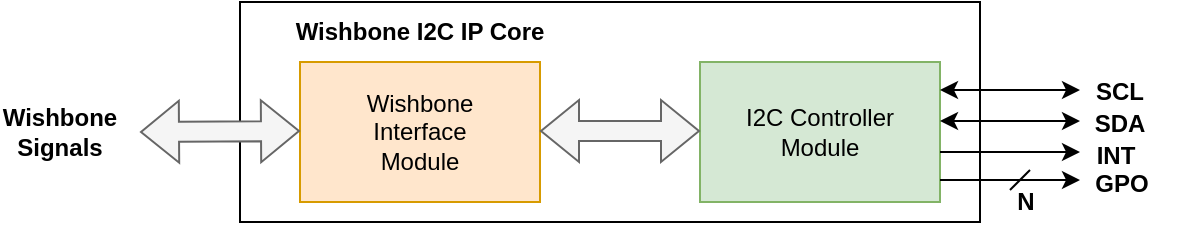 <mxfile version="16.2.3" type="gitlab" pages="3">
  <diagram id="9vNvHSnr2YafrLCOGwgu" name="Basic Architecture">
    <mxGraphModel dx="868" dy="454" grid="0" gridSize="10" guides="1" tooltips="1" connect="1" arrows="1" fold="1" page="1" pageScale="1" pageWidth="850" pageHeight="1100" math="0" shadow="0">
      <root>
        <mxCell id="0" />
        <mxCell id="1" parent="0" />
        <mxCell id="mKUImBvd_qZTCKPaQKs--1" value="" style="group" parent="1" vertex="1" connectable="0">
          <mxGeometry x="53" y="120" width="591" height="110" as="geometry" />
        </mxCell>
        <mxCell id="n6H_h4pPwVsWm4qcuTGs-6" value="" style="rounded=0;whiteSpace=wrap;html=1;fillColor=default;" parent="mKUImBvd_qZTCKPaQKs--1" vertex="1">
          <mxGeometry x="120" width="370" height="110" as="geometry" />
        </mxCell>
        <mxCell id="n6H_h4pPwVsWm4qcuTGs-2" value="Wishbone&lt;br&gt;Interface&lt;br&gt;Module" style="rounded=0;whiteSpace=wrap;html=1;fillColor=#ffe6cc;strokeColor=#d79b00;" parent="mKUImBvd_qZTCKPaQKs--1" vertex="1">
          <mxGeometry x="150" y="30" width="120" height="70" as="geometry" />
        </mxCell>
        <mxCell id="n6H_h4pPwVsWm4qcuTGs-4" value="I2C Controller&lt;br&gt;Module" style="rounded=0;whiteSpace=wrap;html=1;fillColor=#d5e8d4;strokeColor=#82b366;" parent="mKUImBvd_qZTCKPaQKs--1" vertex="1">
          <mxGeometry x="350" y="30" width="120" height="70" as="geometry" />
        </mxCell>
        <mxCell id="n6H_h4pPwVsWm4qcuTGs-5" value="" style="shape=flexArrow;endArrow=classic;startArrow=classic;html=1;rounded=0;fillColor=#f5f5f5;strokeColor=#666666;" parent="mKUImBvd_qZTCKPaQKs--1" edge="1">
          <mxGeometry width="100" height="100" relative="1" as="geometry">
            <mxPoint x="270" y="64.5" as="sourcePoint" />
            <mxPoint x="350" y="64.5" as="targetPoint" />
          </mxGeometry>
        </mxCell>
        <mxCell id="n6H_h4pPwVsWm4qcuTGs-7" value="Wishbone I2C IP Core" style="text;html=1;strokeColor=none;fillColor=none;align=center;verticalAlign=middle;whiteSpace=wrap;rounded=0;fontStyle=1" parent="mKUImBvd_qZTCKPaQKs--1" vertex="1">
          <mxGeometry x="135" y="5" width="150" height="20" as="geometry" />
        </mxCell>
        <mxCell id="n6H_h4pPwVsWm4qcuTGs-8" value="" style="shape=flexArrow;endArrow=classic;startArrow=classic;html=1;rounded=0;fillColor=#f5f5f5;strokeColor=#666666;" parent="mKUImBvd_qZTCKPaQKs--1" edge="1">
          <mxGeometry width="100" height="100" relative="1" as="geometry">
            <mxPoint x="70" y="65" as="sourcePoint" />
            <mxPoint x="150" y="64.5" as="targetPoint" />
          </mxGeometry>
        </mxCell>
        <mxCell id="n6H_h4pPwVsWm4qcuTGs-10" value="&lt;b&gt;Wishbone&lt;br&gt;Signals&lt;/b&gt;" style="text;html=1;strokeColor=none;fillColor=none;align=center;verticalAlign=middle;whiteSpace=wrap;rounded=0;" parent="mKUImBvd_qZTCKPaQKs--1" vertex="1">
          <mxGeometry y="50" width="60" height="30" as="geometry" />
        </mxCell>
        <mxCell id="n6H_h4pPwVsWm4qcuTGs-13" value="" style="endArrow=classic;startArrow=classic;html=1;rounded=0;" parent="mKUImBvd_qZTCKPaQKs--1" edge="1">
          <mxGeometry width="50" height="50" relative="1" as="geometry">
            <mxPoint x="470" y="44" as="sourcePoint" />
            <mxPoint x="540" y="44" as="targetPoint" />
          </mxGeometry>
        </mxCell>
        <mxCell id="n6H_h4pPwVsWm4qcuTGs-14" value="" style="endArrow=classic;startArrow=classic;html=1;rounded=0;" parent="mKUImBvd_qZTCKPaQKs--1" edge="1">
          <mxGeometry width="50" height="50" relative="1" as="geometry">
            <mxPoint x="470" y="59.5" as="sourcePoint" />
            <mxPoint x="540" y="59.5" as="targetPoint" />
          </mxGeometry>
        </mxCell>
        <mxCell id="n6H_h4pPwVsWm4qcuTGs-15" value="" style="endArrow=classic;html=1;rounded=0;" parent="mKUImBvd_qZTCKPaQKs--1" edge="1">
          <mxGeometry width="50" height="50" relative="1" as="geometry">
            <mxPoint x="470" y="75" as="sourcePoint" />
            <mxPoint x="540" y="75" as="targetPoint" />
          </mxGeometry>
        </mxCell>
        <mxCell id="n6H_h4pPwVsWm4qcuTGs-16" value="" style="endArrow=classic;html=1;rounded=0;" parent="mKUImBvd_qZTCKPaQKs--1" edge="1">
          <mxGeometry width="50" height="50" relative="1" as="geometry">
            <mxPoint x="470" y="89" as="sourcePoint" />
            <mxPoint x="540" y="89" as="targetPoint" />
          </mxGeometry>
        </mxCell>
        <mxCell id="n6H_h4pPwVsWm4qcuTGs-18" value="" style="endArrow=none;html=1;rounded=0;" parent="mKUImBvd_qZTCKPaQKs--1" edge="1">
          <mxGeometry width="50" height="50" relative="1" as="geometry">
            <mxPoint x="505" y="94" as="sourcePoint" />
            <mxPoint x="515" y="84" as="targetPoint" />
          </mxGeometry>
        </mxCell>
        <mxCell id="n6H_h4pPwVsWm4qcuTGs-19" value="&lt;b&gt;SCL&lt;/b&gt;" style="text;html=1;strokeColor=none;fillColor=none;align=center;verticalAlign=middle;whiteSpace=wrap;rounded=0;" parent="mKUImBvd_qZTCKPaQKs--1" vertex="1">
          <mxGeometry x="530" y="30" width="60" height="30" as="geometry" />
        </mxCell>
        <mxCell id="n6H_h4pPwVsWm4qcuTGs-20" value="&lt;b&gt;SDA&lt;/b&gt;" style="text;html=1;strokeColor=none;fillColor=none;align=center;verticalAlign=middle;whiteSpace=wrap;rounded=0;" parent="mKUImBvd_qZTCKPaQKs--1" vertex="1">
          <mxGeometry x="530" y="46" width="60" height="30" as="geometry" />
        </mxCell>
        <mxCell id="n6H_h4pPwVsWm4qcuTGs-21" value="&lt;b&gt;INT&lt;/b&gt;" style="text;html=1;strokeColor=none;fillColor=none;align=center;verticalAlign=middle;whiteSpace=wrap;rounded=0;" parent="mKUImBvd_qZTCKPaQKs--1" vertex="1">
          <mxGeometry x="528" y="62" width="60" height="30" as="geometry" />
        </mxCell>
        <mxCell id="n6H_h4pPwVsWm4qcuTGs-22" value="&lt;b&gt;GPO&lt;/b&gt;" style="text;html=1;strokeColor=none;fillColor=none;align=center;verticalAlign=middle;whiteSpace=wrap;rounded=0;" parent="mKUImBvd_qZTCKPaQKs--1" vertex="1">
          <mxGeometry x="531" y="76" width="60" height="30" as="geometry" />
        </mxCell>
        <mxCell id="n6H_h4pPwVsWm4qcuTGs-23" value="&lt;b&gt;N&lt;/b&gt;" style="text;html=1;strokeColor=none;fillColor=none;align=center;verticalAlign=middle;whiteSpace=wrap;rounded=0;" parent="mKUImBvd_qZTCKPaQKs--1" vertex="1">
          <mxGeometry x="498" y="90" width="30" height="20" as="geometry" />
        </mxCell>
      </root>
    </mxGraphModel>
  </diagram>
  <diagram id="ZqN-e66zeyAPTF7NhxVA" name="Verification Environment">
    <mxGraphModel dx="868" dy="454" grid="0" gridSize="10" guides="1" tooltips="1" connect="1" arrows="1" fold="1" page="1" pageScale="1" pageWidth="850" pageHeight="1100" math="0" shadow="0">
      <root>
        <mxCell id="IGPod6j0KYinlb2H3mEN-0" />
        <mxCell id="IGPod6j0KYinlb2H3mEN-1" parent="IGPod6j0KYinlb2H3mEN-0" />
        <mxCell id="198IMb1ZNUowcCSAcffX-0" value="" style="group" parent="IGPod6j0KYinlb2H3mEN-1" vertex="1" connectable="0">
          <mxGeometry x="175" y="130" width="496" height="130" as="geometry" />
        </mxCell>
        <mxCell id="V53_TuIMGbZcTDL-4Ub2-1" value="" style="rounded=0;whiteSpace=wrap;html=1;fillColor=#f5f5f5;strokeColor=#666666;gradientColor=#b3b3b3;" parent="198IMb1ZNUowcCSAcffX-0" vertex="1">
          <mxGeometry x="9" width="356" height="130" as="geometry" />
        </mxCell>
        <mxCell id="V53_TuIMGbZcTDL-4Ub2-2" value="Wishbone&lt;br&gt;Transactions&lt;br&gt;Generator" style="rounded=0;whiteSpace=wrap;html=1;fillColor=#dae8fc;strokeColor=#6c8ebf;" parent="198IMb1ZNUowcCSAcffX-0" vertex="1">
          <mxGeometry x="25" y="30" width="120" height="70" as="geometry" />
        </mxCell>
        <mxCell id="CA1tHqMjEtXTBTyHHKLN-3" style="edgeStyle=orthogonalEdgeStyle;rounded=0;orthogonalLoop=1;jettySize=auto;html=1;exitX=0;exitY=0.75;exitDx=0;exitDy=0;entryX=1;entryY=0.75;entryDx=0;entryDy=0;" parent="198IMb1ZNUowcCSAcffX-0" source="V53_TuIMGbZcTDL-4Ub2-3" target="V53_TuIMGbZcTDL-4Ub2-2" edge="1">
          <mxGeometry relative="1" as="geometry" />
        </mxCell>
        <mxCell id="V53_TuIMGbZcTDL-4Ub2-3" value="Wishbone&lt;br&gt;I2C IP Core" style="rounded=0;whiteSpace=wrap;html=1;fillColor=#e1d5e7;strokeColor=#9673a6;" parent="198IMb1ZNUowcCSAcffX-0" vertex="1">
          <mxGeometry x="225" y="30" width="120" height="70" as="geometry" />
        </mxCell>
        <mxCell id="V53_TuIMGbZcTDL-4Ub2-4" value="" style="shape=flexArrow;endArrow=classic;startArrow=classic;html=1;rounded=0;fillColor=#f5f5f5;strokeColor=#666666;" parent="198IMb1ZNUowcCSAcffX-0" edge="1">
          <mxGeometry width="100" height="100" relative="1" as="geometry">
            <mxPoint x="145" y="51.5" as="sourcePoint" />
            <mxPoint x="225" y="51.5" as="targetPoint" />
          </mxGeometry>
        </mxCell>
        <mxCell id="V53_TuIMGbZcTDL-4Ub2-5" value="DE1-SoC Dev Board" style="text;html=1;strokeColor=none;fillColor=none;align=center;verticalAlign=middle;whiteSpace=wrap;rounded=0;fontStyle=1" parent="198IMb1ZNUowcCSAcffX-0" vertex="1">
          <mxGeometry y="106" width="150" height="20" as="geometry" />
        </mxCell>
        <mxCell id="V53_TuIMGbZcTDL-4Ub2-7" value="&lt;b&gt;Wishbone&lt;br&gt;Signals&lt;/b&gt;" style="text;html=1;strokeColor=none;fillColor=none;align=center;verticalAlign=middle;whiteSpace=wrap;rounded=0;" parent="198IMb1ZNUowcCSAcffX-0" vertex="1">
          <mxGeometry x="155" y="3" width="60" height="30" as="geometry" />
        </mxCell>
        <mxCell id="V53_TuIMGbZcTDL-4Ub2-8" value="" style="endArrow=classic;startArrow=classic;html=1;rounded=0;" parent="198IMb1ZNUowcCSAcffX-0" edge="1">
          <mxGeometry width="50" height="50" relative="1" as="geometry">
            <mxPoint x="345" y="51" as="sourcePoint" />
            <mxPoint x="415" y="51" as="targetPoint" />
          </mxGeometry>
        </mxCell>
        <mxCell id="V53_TuIMGbZcTDL-4Ub2-9" value="" style="endArrow=classic;startArrow=classic;html=1;rounded=0;" parent="198IMb1ZNUowcCSAcffX-0" edge="1">
          <mxGeometry width="50" height="50" relative="1" as="geometry">
            <mxPoint x="345" y="66.5" as="sourcePoint" />
            <mxPoint x="415" y="66.5" as="targetPoint" />
          </mxGeometry>
        </mxCell>
        <mxCell id="V53_TuIMGbZcTDL-4Ub2-11" value="" style="endArrow=classic;html=1;rounded=0;" parent="198IMb1ZNUowcCSAcffX-0" edge="1">
          <mxGeometry width="50" height="50" relative="1" as="geometry">
            <mxPoint x="345" y="85" as="sourcePoint" />
            <mxPoint x="415" y="85" as="targetPoint" />
          </mxGeometry>
        </mxCell>
        <mxCell id="V53_TuIMGbZcTDL-4Ub2-12" value="" style="endArrow=none;html=1;rounded=0;" parent="198IMb1ZNUowcCSAcffX-0" edge="1">
          <mxGeometry width="50" height="50" relative="1" as="geometry">
            <mxPoint x="380" y="90" as="sourcePoint" />
            <mxPoint x="390" y="80" as="targetPoint" />
          </mxGeometry>
        </mxCell>
        <mxCell id="V53_TuIMGbZcTDL-4Ub2-13" value="&lt;b&gt;SCL&lt;/b&gt;" style="text;html=1;strokeColor=none;fillColor=none;align=center;verticalAlign=middle;whiteSpace=wrap;rounded=0;" parent="198IMb1ZNUowcCSAcffX-0" vertex="1">
          <mxGeometry x="355" y="28" width="60" height="30" as="geometry" />
        </mxCell>
        <mxCell id="V53_TuIMGbZcTDL-4Ub2-14" value="&lt;b&gt;SDA&lt;/b&gt;" style="text;html=1;strokeColor=none;fillColor=none;align=center;verticalAlign=middle;whiteSpace=wrap;rounded=0;" parent="198IMb1ZNUowcCSAcffX-0" vertex="1">
          <mxGeometry x="355" y="45" width="60" height="30" as="geometry" />
        </mxCell>
        <mxCell id="V53_TuIMGbZcTDL-4Ub2-15" value="&lt;b&gt;INT&lt;/b&gt;" style="text;html=1;strokeColor=none;fillColor=none;align=center;verticalAlign=middle;whiteSpace=wrap;rounded=0;" parent="198IMb1ZNUowcCSAcffX-0" vertex="1">
          <mxGeometry x="157" y="60" width="60" height="30" as="geometry" />
        </mxCell>
        <mxCell id="V53_TuIMGbZcTDL-4Ub2-16" value="&lt;b&gt;GPO&lt;/b&gt;" style="text;html=1;strokeColor=none;fillColor=none;align=center;verticalAlign=middle;whiteSpace=wrap;rounded=0;" parent="198IMb1ZNUowcCSAcffX-0" vertex="1">
          <mxGeometry x="355" y="60" width="60" height="30" as="geometry" />
        </mxCell>
        <mxCell id="V53_TuIMGbZcTDL-4Ub2-17" value="&lt;b&gt;N&lt;/b&gt;" style="text;html=1;strokeColor=none;fillColor=none;align=center;verticalAlign=middle;whiteSpace=wrap;rounded=0;" parent="198IMb1ZNUowcCSAcffX-0" vertex="1">
          <mxGeometry x="373" y="86" width="30" height="20" as="geometry" />
        </mxCell>
        <mxCell id="CA1tHqMjEtXTBTyHHKLN-4" value="I2C&lt;br&gt;Test Device" style="rounded=0;whiteSpace=wrap;html=1;fillColor=#f8cecc;strokeColor=#b85450;" parent="198IMb1ZNUowcCSAcffX-0" vertex="1">
          <mxGeometry x="415" y="38" width="81" height="60" as="geometry" />
        </mxCell>
      </root>
    </mxGraphModel>
  </diagram>
  <diagram id="4TJx0FhAm24X1bX6hS0S" name="Detailed Architecture">
    <mxGraphModel dx="1073" dy="552" grid="1" gridSize="10" guides="1" tooltips="1" connect="1" arrows="1" fold="1" page="1" pageScale="1" pageWidth="850" pageHeight="1100" math="0" shadow="0">
      <root>
        <mxCell id="JV5s-islnB7Vi0WG2Qqv-0" />
        <mxCell id="JV5s-islnB7Vi0WG2Qqv-1" parent="JV5s-islnB7Vi0WG2Qqv-0" />
        <mxCell id="JQD9QzJ0_uBA6nUd0s_c-20" value="Register Module" style="rounded=0;whiteSpace=wrap;html=1;verticalAlign=top;fontSize=16;fontStyle=1;fillColor=#fff2cc;gradientColor=#ffd966;strokeColor=#d6b656;" vertex="1" parent="JV5s-islnB7Vi0WG2Qqv-1">
          <mxGeometry x="120" y="40" width="220" height="400" as="geometry" />
        </mxCell>
        <mxCell id="JQD9QzJ0_uBA6nUd0s_c-12" value="Tx Register" style="rounded=0;whiteSpace=wrap;html=1;fillColor=#d5e8d4;strokeColor=#82b366;" vertex="1" parent="JV5s-islnB7Vi0WG2Qqv-1">
          <mxGeometry x="140" y="80" width="160" height="40" as="geometry" />
        </mxCell>
        <mxCell id="JQD9QzJ0_uBA6nUd0s_c-13" value="Rx Register" style="rounded=0;whiteSpace=wrap;html=1;fillColor=#f8cecc;strokeColor=#b85450;" vertex="1" parent="JV5s-islnB7Vi0WG2Qqv-1">
          <mxGeometry x="140" y="130" width="160" height="40" as="geometry" />
        </mxCell>
        <mxCell id="JQD9QzJ0_uBA6nUd0s_c-14" value="Control Register" style="rounded=0;whiteSpace=wrap;html=1;fillColor=#dae8fc;strokeColor=#6c8ebf;" vertex="1" parent="JV5s-islnB7Vi0WG2Qqv-1">
          <mxGeometry x="140" y="180" width="160" height="40" as="geometry" />
        </mxCell>
        <mxCell id="JQD9QzJ0_uBA6nUd0s_c-15" value="Status Register" style="rounded=0;whiteSpace=wrap;html=1;fillColor=#ffe6cc;strokeColor=#d79b00;" vertex="1" parent="JV5s-islnB7Vi0WG2Qqv-1">
          <mxGeometry x="140" y="230" width="160" height="40" as="geometry" />
        </mxCell>
        <mxCell id="JQD9QzJ0_uBA6nUd0s_c-16" value="Command Register" style="rounded=0;whiteSpace=wrap;html=1;fillColor=#fff2cc;strokeColor=#d6b656;" vertex="1" parent="JV5s-islnB7Vi0WG2Qqv-1">
          <mxGeometry x="140" y="280" width="160" height="40" as="geometry" />
        </mxCell>
        <mxCell id="JQD9QzJ0_uBA6nUd0s_c-17" value="Slave Address Register" style="rounded=0;whiteSpace=wrap;html=1;fillColor=#d0cee2;strokeColor=#56517e;" vertex="1" parent="JV5s-islnB7Vi0WG2Qqv-1">
          <mxGeometry x="140" y="330" width="160" height="40" as="geometry" />
        </mxCell>
        <mxCell id="JQD9QzJ0_uBA6nUd0s_c-18" value="GPO Register" style="rounded=0;whiteSpace=wrap;html=1;fillColor=#b0e3e6;strokeColor=#0e8088;" vertex="1" parent="JV5s-islnB7Vi0WG2Qqv-1">
          <mxGeometry x="140" y="380" width="160" height="40" as="geometry" />
        </mxCell>
        <mxCell id="JQD9QzJ0_uBA6nUd0s_c-21" value="I2C Controller Module" style="rounded=0;whiteSpace=wrap;html=1;verticalAlign=top;fontStyle=1;fontSize=16;fillColor=#fff2cc;gradientColor=#ffd966;strokeColor=#d6b656;" vertex="1" parent="JV5s-islnB7Vi0WG2Qqv-1">
          <mxGeometry x="700" y="40" width="360" height="400" as="geometry" />
        </mxCell>
        <mxCell id="JQD9QzJ0_uBA6nUd0s_c-22" value="FIFO Buffer Module" style="rounded=0;whiteSpace=wrap;html=1;fontSize=16;fontStyle=1;verticalAlign=top;fillColor=#fff2cc;gradientColor=#ffd966;strokeColor=#d6b656;" vertex="1" parent="JV5s-islnB7Vi0WG2Qqv-1">
          <mxGeometry x="420" y="140" width="200" height="200" as="geometry" />
        </mxCell>
        <mxCell id="JQD9QzJ0_uBA6nUd0s_c-23" value="Tx FIFO Buffer" style="rounded=0;whiteSpace=wrap;html=1;fontSize=16;fillColor=#008a00;fontColor=#ffffff;strokeColor=#005700;" vertex="1" parent="JV5s-islnB7Vi0WG2Qqv-1">
          <mxGeometry x="440" y="180" width="160" height="60" as="geometry" />
        </mxCell>
        <mxCell id="JQD9QzJ0_uBA6nUd0s_c-24" value="Rx FIFO Buffer" style="rounded=0;whiteSpace=wrap;html=1;fontSize=16;fillColor=#e51400;fontColor=#ffffff;strokeColor=#B20000;" vertex="1" parent="JV5s-islnB7Vi0WG2Qqv-1">
          <mxGeometry x="440" y="260" width="160" height="60" as="geometry" />
        </mxCell>
        <mxCell id="JQD9QzJ0_uBA6nUd0s_c-25" value="Clock Generator" style="rounded=0;whiteSpace=wrap;html=1;fontSize=16;fillColor=#0050ef;fontColor=#ffffff;strokeColor=#001DBC;" vertex="1" parent="JV5s-islnB7Vi0WG2Qqv-1">
          <mxGeometry x="770" y="130" width="220" height="60" as="geometry" />
        </mxCell>
        <mxCell id="JQD9QzJ0_uBA6nUd0s_c-26" value="" style="endArrow=classic;html=1;rounded=0;fontSize=16;exitX=1;exitY=0.25;exitDx=0;exitDy=0;fillColor=#0050ef;strokeColor=#001DBC;" edge="1" parent="JV5s-islnB7Vi0WG2Qqv-1" source="JQD9QzJ0_uBA6nUd0s_c-14" target="JQD9QzJ0_uBA6nUd0s_c-25">
          <mxGeometry width="50" height="50" relative="1" as="geometry">
            <mxPoint x="360" y="75" as="sourcePoint" />
            <mxPoint x="460" y="75" as="targetPoint" />
            <Array as="points">
              <mxPoint x="380" y="190" />
              <mxPoint x="380" y="90" />
              <mxPoint x="640" y="90" />
              <mxPoint x="640" y="160" />
              <mxPoint x="680" y="160" />
            </Array>
          </mxGeometry>
        </mxCell>
        <mxCell id="JQD9QzJ0_uBA6nUd0s_c-27" value="Data Shift Register" style="rounded=0;whiteSpace=wrap;html=1;fontSize=16;fillColor=#fa6800;fontColor=#000000;strokeColor=#C73500;" vertex="1" parent="JV5s-islnB7Vi0WG2Qqv-1">
          <mxGeometry x="770" y="230" width="220" height="60" as="geometry" />
        </mxCell>
        <mxCell id="JQD9QzJ0_uBA6nUd0s_c-28" value="" style="endArrow=classic;html=1;rounded=0;fontSize=16;entryX=0;entryY=0.25;entryDx=0;entryDy=0;exitX=1;exitY=0.5;exitDx=0;exitDy=0;fillColor=#008a00;strokeColor=#005700;" edge="1" parent="JV5s-islnB7Vi0WG2Qqv-1" source="JQD9QzJ0_uBA6nUd0s_c-23" target="JQD9QzJ0_uBA6nUd0s_c-27">
          <mxGeometry width="50" height="50" relative="1" as="geometry">
            <mxPoint x="580" y="240" as="sourcePoint" />
            <mxPoint x="630" y="190" as="targetPoint" />
            <Array as="points">
              <mxPoint x="640" y="210" />
              <mxPoint x="640" y="230" />
              <mxPoint x="640" y="245" />
            </Array>
          </mxGeometry>
        </mxCell>
        <mxCell id="JQD9QzJ0_uBA6nUd0s_c-30" value="" style="endArrow=classic;html=1;rounded=0;fontSize=16;entryX=0;entryY=0.5;entryDx=0;entryDy=0;exitX=1;exitY=0.5;exitDx=0;exitDy=0;fillColor=#008a00;strokeColor=#005700;" edge="1" parent="JV5s-islnB7Vi0WG2Qqv-1" source="JQD9QzJ0_uBA6nUd0s_c-12" target="JQD9QzJ0_uBA6nUd0s_c-23">
          <mxGeometry width="50" height="50" relative="1" as="geometry">
            <mxPoint x="310" y="150" as="sourcePoint" />
            <mxPoint x="360" y="100" as="targetPoint" />
            <Array as="points">
              <mxPoint x="360" y="100" />
              <mxPoint x="360" y="210" />
            </Array>
          </mxGeometry>
        </mxCell>
        <mxCell id="JQD9QzJ0_uBA6nUd0s_c-31" value="" style="endArrow=classic;html=1;rounded=0;fontSize=16;entryX=1;entryY=0.5;entryDx=0;entryDy=0;exitX=0;exitY=0.75;exitDx=0;exitDy=0;fillColor=#e51400;strokeColor=#B20000;" edge="1" parent="JV5s-islnB7Vi0WG2Qqv-1" source="JQD9QzJ0_uBA6nUd0s_c-27" target="JQD9QzJ0_uBA6nUd0s_c-24">
          <mxGeometry width="50" height="50" relative="1" as="geometry">
            <mxPoint x="590" y="350" as="sourcePoint" />
            <mxPoint x="640" y="300" as="targetPoint" />
            <Array as="points">
              <mxPoint x="640" y="275" />
              <mxPoint x="640" y="290" />
            </Array>
          </mxGeometry>
        </mxCell>
        <mxCell id="JQD9QzJ0_uBA6nUd0s_c-32" value="" style="endArrow=classic;html=1;rounded=0;fontSize=16;exitX=0;exitY=0.5;exitDx=0;exitDy=0;entryX=1;entryY=0.5;entryDx=0;entryDy=0;fillColor=#e51400;strokeColor=#B20000;" edge="1" parent="JV5s-islnB7Vi0WG2Qqv-1" source="JQD9QzJ0_uBA6nUd0s_c-24" target="JQD9QzJ0_uBA6nUd0s_c-13">
          <mxGeometry width="50" height="50" relative="1" as="geometry">
            <mxPoint x="320" y="370" as="sourcePoint" />
            <mxPoint x="340" y="240" as="targetPoint" />
            <Array as="points">
              <mxPoint x="400" y="290" />
              <mxPoint x="400" y="150" />
            </Array>
          </mxGeometry>
        </mxCell>
        <mxCell id="JQD9QzJ0_uBA6nUd0s_c-33" value="Interrupt Generator" style="rounded=0;whiteSpace=wrap;html=1;fontSize=16;fillColor=#76608a;fontColor=#ffffff;strokeColor=#432D57;" vertex="1" parent="JV5s-islnB7Vi0WG2Qqv-1">
          <mxGeometry x="770" y="330" width="220" height="60" as="geometry" />
        </mxCell>
        <mxCell id="JQD9QzJ0_uBA6nUd0s_c-34" value="" style="endArrow=classic;html=1;rounded=0;fontSize=16;exitX=1;exitY=0.5;exitDx=0;exitDy=0;fillColor=#b0e3e6;strokeColor=#0e8088;" edge="1" parent="JV5s-islnB7Vi0WG2Qqv-1" source="JQD9QzJ0_uBA6nUd0s_c-18">
          <mxGeometry width="50" height="50" relative="1" as="geometry">
            <mxPoint x="540" y="430" as="sourcePoint" />
            <mxPoint x="1140" y="400" as="targetPoint" />
          </mxGeometry>
        </mxCell>
        <mxCell id="JQD9QzJ0_uBA6nUd0s_c-39" value="GPO" style="edgeLabel;html=1;align=center;verticalAlign=middle;resizable=0;points=[];fontSize=12;" vertex="1" connectable="0" parent="JQD9QzJ0_uBA6nUd0s_c-34">
          <mxGeometry x="0.939" y="1" relative="1" as="geometry">
            <mxPoint x="-4" y="-9" as="offset" />
          </mxGeometry>
        </mxCell>
        <mxCell id="JQD9QzJ0_uBA6nUd0s_c-35" value="" style="endArrow=classic;html=1;rounded=0;fontSize=16;exitX=1;exitY=0.5;exitDx=0;exitDy=0;fillColor=#76608a;strokeColor=#432D57;" edge="1" parent="JV5s-islnB7Vi0WG2Qqv-1">
          <mxGeometry width="50" height="50" relative="1" as="geometry">
            <mxPoint x="990" y="359.9" as="sourcePoint" />
            <mxPoint x="1140" y="359.9" as="targetPoint" />
            <Array as="points" />
          </mxGeometry>
        </mxCell>
        <mxCell id="JQD9QzJ0_uBA6nUd0s_c-36" value="INT" style="edgeLabel;html=1;align=center;verticalAlign=middle;resizable=0;points=[];fontSize=12;" vertex="1" connectable="0" parent="JQD9QzJ0_uBA6nUd0s_c-35">
          <mxGeometry x="0.241" relative="1" as="geometry">
            <mxPoint x="27" y="-10" as="offset" />
          </mxGeometry>
        </mxCell>
        <mxCell id="JQD9QzJ0_uBA6nUd0s_c-41" value="" style="endArrow=classic;startArrow=classic;html=1;rounded=0;fontSize=16;exitX=0.995;exitY=0.542;exitDx=0;exitDy=0;exitPerimeter=0;fillColor=#fa6800;strokeColor=#C73500;" edge="1" parent="JV5s-islnB7Vi0WG2Qqv-1" source="JQD9QzJ0_uBA6nUd0s_c-27">
          <mxGeometry width="50" height="50" relative="1" as="geometry">
            <mxPoint x="990" y="290" as="sourcePoint" />
            <mxPoint x="1140" y="263" as="targetPoint" />
          </mxGeometry>
        </mxCell>
        <mxCell id="JQD9QzJ0_uBA6nUd0s_c-42" value="SDA" style="edgeLabel;html=1;align=center;verticalAlign=middle;resizable=0;points=[];fontSize=12;" vertex="1" connectable="0" parent="JQD9QzJ0_uBA6nUd0s_c-41">
          <mxGeometry x="0.653" relative="1" as="geometry">
            <mxPoint x="-4" y="-13" as="offset" />
          </mxGeometry>
        </mxCell>
        <mxCell id="JQD9QzJ0_uBA6nUd0s_c-43" value="" style="endArrow=classic;html=1;rounded=0;fontSize=16;exitX=1;exitY=0.5;exitDx=0;exitDy=0;" edge="1" parent="JV5s-islnB7Vi0WG2Qqv-1" source="JQD9QzJ0_uBA6nUd0s_c-25">
          <mxGeometry width="50" height="50" relative="1" as="geometry">
            <mxPoint x="990" y="210" as="sourcePoint" />
            <mxPoint x="1140" y="160" as="targetPoint" />
          </mxGeometry>
        </mxCell>
        <mxCell id="JQD9QzJ0_uBA6nUd0s_c-44" value="SCK" style="edgeLabel;html=1;align=center;verticalAlign=middle;resizable=0;points=[];fontSize=12;" vertex="1" connectable="0" parent="JQD9QzJ0_uBA6nUd0s_c-43">
          <mxGeometry x="0.529" y="1" relative="1" as="geometry">
            <mxPoint x="5" y="-9" as="offset" />
          </mxGeometry>
        </mxCell>
        <mxCell id="JQD9QzJ0_uBA6nUd0s_c-45" value="" style="endArrow=classic;html=1;rounded=0;fontSize=16;entryX=0;entryY=0.5;entryDx=0;entryDy=0;fillColor=#d5e8d4;strokeColor=#82b366;" edge="1" parent="JV5s-islnB7Vi0WG2Qqv-1" target="JQD9QzJ0_uBA6nUd0s_c-12">
          <mxGeometry width="50" height="50" relative="1" as="geometry">
            <mxPoint x="40" y="100" as="sourcePoint" />
            <mxPoint x="80" y="80" as="targetPoint" />
          </mxGeometry>
        </mxCell>
        <mxCell id="JQD9QzJ0_uBA6nUd0s_c-46" value="DAT_I" style="edgeLabel;html=1;align=center;verticalAlign=middle;resizable=0;points=[];fontSize=12;" vertex="1" connectable="0" parent="JQD9QzJ0_uBA6nUd0s_c-45">
          <mxGeometry x="-0.803" y="-1" relative="1" as="geometry">
            <mxPoint x="10" y="-11" as="offset" />
          </mxGeometry>
        </mxCell>
        <mxCell id="JQD9QzJ0_uBA6nUd0s_c-47" value="" style="endArrow=classic;html=1;rounded=0;fontSize=16;fillColor=#f8cecc;strokeColor=#b85450;" edge="1" parent="JV5s-islnB7Vi0WG2Qqv-1">
          <mxGeometry width="50" height="50" relative="1" as="geometry">
            <mxPoint x="140" y="150" as="sourcePoint" />
            <mxPoint x="40" y="150" as="targetPoint" />
            <Array as="points">
              <mxPoint x="90" y="150" />
            </Array>
          </mxGeometry>
        </mxCell>
        <mxCell id="JQD9QzJ0_uBA6nUd0s_c-48" value="DAT_O" style="edgeLabel;html=1;align=center;verticalAlign=middle;resizable=0;points=[];fontSize=12;" vertex="1" connectable="0" parent="JQD9QzJ0_uBA6nUd0s_c-47">
          <mxGeometry x="0.635" relative="1" as="geometry">
            <mxPoint x="12" y="-10" as="offset" />
          </mxGeometry>
        </mxCell>
        <mxCell id="JQD9QzJ0_uBA6nUd0s_c-49" value="" style="endArrow=classic;html=1;rounded=0;fontSize=12;exitX=0.005;exitY=0.295;exitDx=0;exitDy=0;exitPerimeter=0;fillColor=#ffe6cc;strokeColor=#d79b00;" edge="1" parent="JV5s-islnB7Vi0WG2Qqv-1" source="JQD9QzJ0_uBA6nUd0s_c-15">
          <mxGeometry width="50" height="50" relative="1" as="geometry">
            <mxPoint x="90" y="270" as="sourcePoint" />
            <mxPoint x="40" y="220" as="targetPoint" />
            <Array as="points">
              <mxPoint x="100" y="240" />
              <mxPoint x="90" y="220" />
            </Array>
          </mxGeometry>
        </mxCell>
        <mxCell id="JQD9QzJ0_uBA6nUd0s_c-53" value="CYC_O" style="edgeLabel;html=1;align=center;verticalAlign=middle;resizable=0;points=[];fontSize=12;" vertex="1" connectable="0" parent="JQD9QzJ0_uBA6nUd0s_c-49">
          <mxGeometry x="0.66" relative="1" as="geometry">
            <mxPoint x="9" y="-10" as="offset" />
          </mxGeometry>
        </mxCell>
        <mxCell id="JQD9QzJ0_uBA6nUd0s_c-50" value="" style="endArrow=classic;html=1;rounded=0;fontSize=12;exitX=0.003;exitY=0.097;exitDx=0;exitDy=0;exitPerimeter=0;fillColor=#ffe6cc;strokeColor=#d79b00;" edge="1" parent="JV5s-islnB7Vi0WG2Qqv-1">
          <mxGeometry width="50" height="50" relative="1" as="geometry">
            <mxPoint x="140.0" y="233.88" as="sourcePoint" />
            <mxPoint x="39.52" y="190" as="targetPoint" />
            <Array as="points">
              <mxPoint x="109.52" y="230" />
              <mxPoint x="89.52" y="190" />
            </Array>
          </mxGeometry>
        </mxCell>
        <mxCell id="JQD9QzJ0_uBA6nUd0s_c-52" value="ACK_O" style="edgeLabel;html=1;align=center;verticalAlign=middle;resizable=0;points=[];fontSize=12;" vertex="1" connectable="0" parent="JQD9QzJ0_uBA6nUd0s_c-50">
          <mxGeometry x="0.692" relative="1" as="geometry">
            <mxPoint x="11" y="-10" as="offset" />
          </mxGeometry>
        </mxCell>
        <mxCell id="JQD9QzJ0_uBA6nUd0s_c-54" value="" style="endArrow=classic;html=1;rounded=0;fontSize=12;exitX=0;exitY=0.5;exitDx=0;exitDy=0;fillColor=#ffe6cc;strokeColor=#d79b00;" edge="1" parent="JV5s-islnB7Vi0WG2Qqv-1" source="JQD9QzJ0_uBA6nUd0s_c-15">
          <mxGeometry width="50" height="50" relative="1" as="geometry">
            <mxPoint x="40" y="300" as="sourcePoint" />
            <mxPoint x="40" y="250" as="targetPoint" />
          </mxGeometry>
        </mxCell>
        <mxCell id="JQD9QzJ0_uBA6nUd0s_c-55" value="ERR_O" style="edgeLabel;html=1;align=center;verticalAlign=middle;resizable=0;points=[];fontSize=12;" vertex="1" connectable="0" parent="JQD9QzJ0_uBA6nUd0s_c-54">
          <mxGeometry x="0.571" y="1" relative="1" as="geometry">
            <mxPoint x="8" y="-11" as="offset" />
          </mxGeometry>
        </mxCell>
        <mxCell id="JQD9QzJ0_uBA6nUd0s_c-56" value="" style="endArrow=classic;html=1;rounded=0;fontSize=12;exitX=0.001;exitY=0.698;exitDx=0;exitDy=0;exitPerimeter=0;fillColor=#ffe6cc;strokeColor=#d79b00;" edge="1" parent="JV5s-islnB7Vi0WG2Qqv-1">
          <mxGeometry width="50" height="50" relative="1" as="geometry">
            <mxPoint x="140.0" y="257.92" as="sourcePoint" />
            <mxPoint x="40" y="280" as="targetPoint" />
            <Array as="points">
              <mxPoint x="99.84" y="260" />
              <mxPoint x="89.84" y="280" />
            </Array>
          </mxGeometry>
        </mxCell>
        <mxCell id="JQD9QzJ0_uBA6nUd0s_c-57" value="RTY_O" style="edgeLabel;html=1;align=center;verticalAlign=middle;resizable=0;points=[];fontSize=12;" vertex="1" connectable="0" parent="JQD9QzJ0_uBA6nUd0s_c-56">
          <mxGeometry x="0.82" relative="1" as="geometry">
            <mxPoint x="20" y="-10" as="offset" />
          </mxGeometry>
        </mxCell>
        <mxCell id="JQD9QzJ0_uBA6nUd0s_c-58" value="" style="endArrow=classic;html=1;rounded=0;fontSize=12;exitX=-0.001;exitY=0.9;exitDx=0;exitDy=0;exitPerimeter=0;fillColor=#ffe6cc;strokeColor=#d79b00;" edge="1" parent="JV5s-islnB7Vi0WG2Qqv-1" source="JQD9QzJ0_uBA6nUd0s_c-15">
          <mxGeometry width="50" height="50" relative="1" as="geometry">
            <mxPoint x="50" y="340" as="sourcePoint" />
            <mxPoint x="40" y="310" as="targetPoint" />
            <Array as="points">
              <mxPoint x="110" y="270" />
              <mxPoint x="90" y="310" />
            </Array>
          </mxGeometry>
        </mxCell>
        <mxCell id="JQD9QzJ0_uBA6nUd0s_c-59" value="INT" style="edgeLabel;html=1;align=center;verticalAlign=middle;resizable=0;points=[];fontSize=12;" vertex="1" connectable="0" parent="JQD9QzJ0_uBA6nUd0s_c-58">
          <mxGeometry x="0.891" relative="1" as="geometry">
            <mxPoint x="12" y="-10" as="offset" />
          </mxGeometry>
        </mxCell>
        <mxCell id="JQD9QzJ0_uBA6nUd0s_c-60" value="" style="endArrow=classic;html=1;rounded=0;fontSize=12;entryX=0;entryY=0.25;entryDx=0;entryDy=0;fillColor=#fff2cc;strokeColor=#d6b656;" edge="1" parent="JV5s-islnB7Vi0WG2Qqv-1" target="JQD9QzJ0_uBA6nUd0s_c-16">
          <mxGeometry width="50" height="50" relative="1" as="geometry">
            <mxPoint x="40" y="340" as="sourcePoint" />
            <mxPoint x="90" y="320" as="targetPoint" />
            <Array as="points">
              <mxPoint x="90" y="340" />
            </Array>
          </mxGeometry>
        </mxCell>
        <mxCell id="JQD9QzJ0_uBA6nUd0s_c-62" value="RST_I" style="edgeLabel;html=1;align=center;verticalAlign=middle;resizable=0;points=[];fontSize=12;" vertex="1" connectable="0" parent="JQD9QzJ0_uBA6nUd0s_c-60">
          <mxGeometry x="-0.682" relative="1" as="geometry">
            <mxPoint y="-10" as="offset" />
          </mxGeometry>
        </mxCell>
        <mxCell id="JQD9QzJ0_uBA6nUd0s_c-61" value="" style="endArrow=classic;html=1;rounded=0;fontSize=12;entryX=0;entryY=0.75;entryDx=0;entryDy=0;fillColor=#fff2cc;strokeColor=#d6b656;" edge="1" parent="JV5s-islnB7Vi0WG2Qqv-1" target="JQD9QzJ0_uBA6nUd0s_c-16">
          <mxGeometry width="50" height="50" relative="1" as="geometry">
            <mxPoint x="40" y="360" as="sourcePoint" />
            <mxPoint x="100" y="360" as="targetPoint" />
            <Array as="points">
              <mxPoint x="90" y="360" />
            </Array>
          </mxGeometry>
        </mxCell>
        <mxCell id="JQD9QzJ0_uBA6nUd0s_c-63" value="WE_I" style="edgeLabel;html=1;align=center;verticalAlign=middle;resizable=0;points=[];fontSize=12;" vertex="1" connectable="0" parent="JQD9QzJ0_uBA6nUd0s_c-61">
          <mxGeometry x="-0.696" relative="1" as="geometry">
            <mxPoint y="-10" as="offset" />
          </mxGeometry>
        </mxCell>
        <mxCell id="JQD9QzJ0_uBA6nUd0s_c-64" value="" style="endArrow=classic;html=1;rounded=0;fontSize=12;entryX=0;entryY=0.875;entryDx=0;entryDy=0;entryPerimeter=0;" edge="1" parent="JV5s-islnB7Vi0WG2Qqv-1" target="JQD9QzJ0_uBA6nUd0s_c-20">
          <mxGeometry width="50" height="50" relative="1" as="geometry">
            <mxPoint x="40" y="390" as="sourcePoint" />
            <mxPoint x="100" y="380" as="targetPoint" />
          </mxGeometry>
        </mxCell>
        <mxCell id="JQD9QzJ0_uBA6nUd0s_c-67" value="CLK_I" style="edgeLabel;html=1;align=center;verticalAlign=middle;resizable=0;points=[];fontSize=12;" vertex="1" connectable="0" parent="JQD9QzJ0_uBA6nUd0s_c-64">
          <mxGeometry x="-0.796" relative="1" as="geometry">
            <mxPoint x="12" y="-10" as="offset" />
          </mxGeometry>
        </mxCell>
        <mxCell id="JQD9QzJ0_uBA6nUd0s_c-66" value="" style="endArrow=classic;html=1;rounded=0;fontSize=12;entryX=0;entryY=0.97;entryDx=0;entryDy=0;entryPerimeter=0;" edge="1" parent="JV5s-islnB7Vi0WG2Qqv-1" target="JQD9QzJ0_uBA6nUd0s_c-20">
          <mxGeometry width="50" height="50" relative="1" as="geometry">
            <mxPoint x="40" y="428" as="sourcePoint" />
            <mxPoint x="90" y="428" as="targetPoint" />
          </mxGeometry>
        </mxCell>
        <mxCell id="JQD9QzJ0_uBA6nUd0s_c-68" value="ADR_I" style="edgeLabel;html=1;align=center;verticalAlign=middle;resizable=0;points=[];fontSize=12;" vertex="1" connectable="0" parent="JQD9QzJ0_uBA6nUd0s_c-66">
          <mxGeometry x="-0.778" y="-1" relative="1" as="geometry">
            <mxPoint x="11" y="-9" as="offset" />
          </mxGeometry>
        </mxCell>
      </root>
    </mxGraphModel>
  </diagram>
</mxfile>
